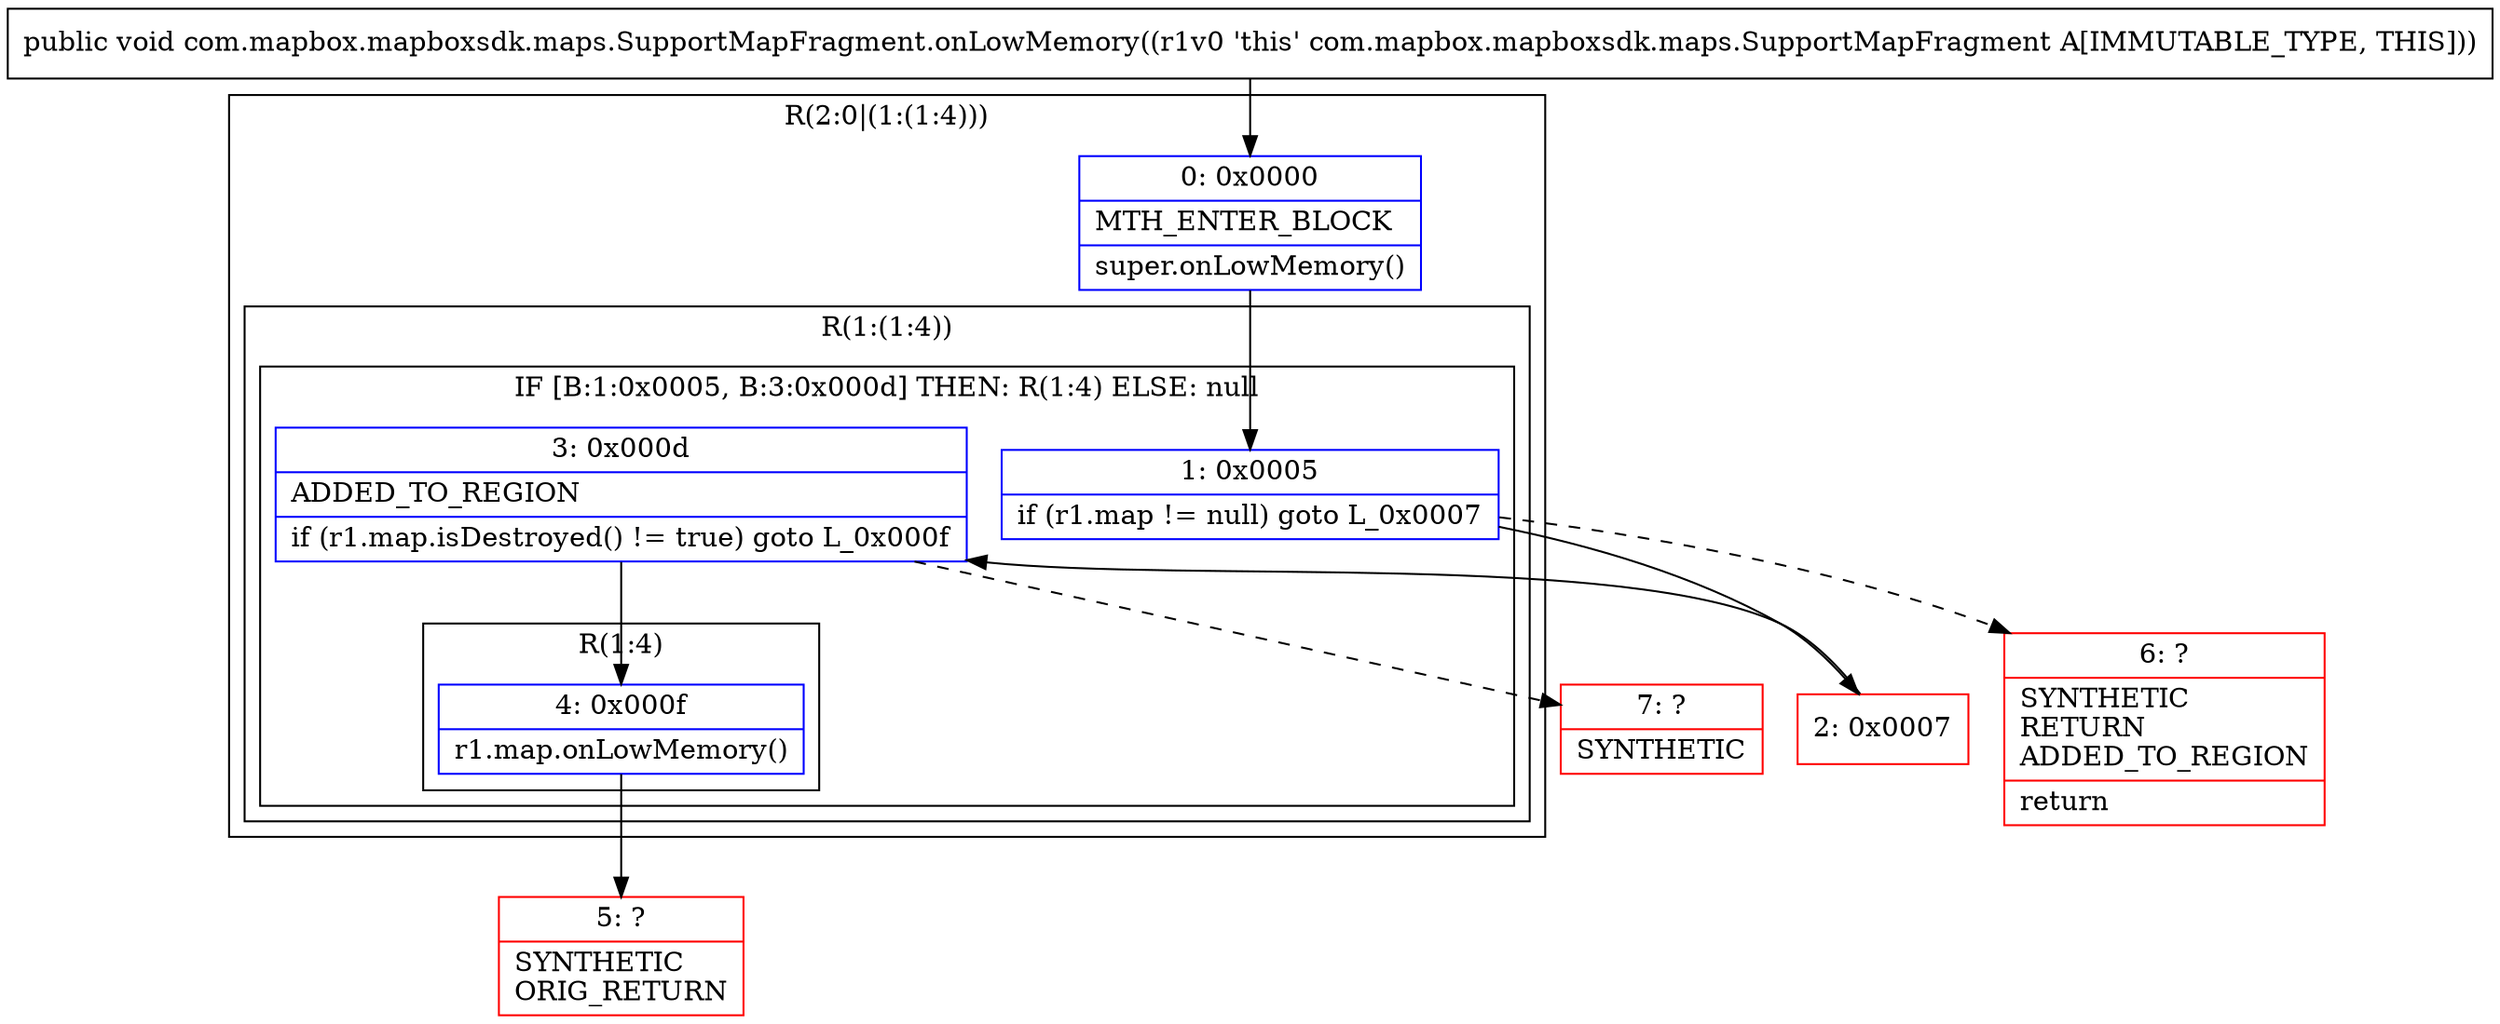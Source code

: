 digraph "CFG forcom.mapbox.mapboxsdk.maps.SupportMapFragment.onLowMemory()V" {
subgraph cluster_Region_592592445 {
label = "R(2:0|(1:(1:4)))";
node [shape=record,color=blue];
Node_0 [shape=record,label="{0\:\ 0x0000|MTH_ENTER_BLOCK\l|super.onLowMemory()\l}"];
subgraph cluster_Region_1783860396 {
label = "R(1:(1:4))";
node [shape=record,color=blue];
subgraph cluster_IfRegion_1662983007 {
label = "IF [B:1:0x0005, B:3:0x000d] THEN: R(1:4) ELSE: null";
node [shape=record,color=blue];
Node_1 [shape=record,label="{1\:\ 0x0005|if (r1.map != null) goto L_0x0007\l}"];
Node_3 [shape=record,label="{3\:\ 0x000d|ADDED_TO_REGION\l|if (r1.map.isDestroyed() != true) goto L_0x000f\l}"];
subgraph cluster_Region_1691994284 {
label = "R(1:4)";
node [shape=record,color=blue];
Node_4 [shape=record,label="{4\:\ 0x000f|r1.map.onLowMemory()\l}"];
}
}
}
}
Node_2 [shape=record,color=red,label="{2\:\ 0x0007}"];
Node_5 [shape=record,color=red,label="{5\:\ ?|SYNTHETIC\lORIG_RETURN\l}"];
Node_6 [shape=record,color=red,label="{6\:\ ?|SYNTHETIC\lRETURN\lADDED_TO_REGION\l|return\l}"];
Node_7 [shape=record,color=red,label="{7\:\ ?|SYNTHETIC\l}"];
MethodNode[shape=record,label="{public void com.mapbox.mapboxsdk.maps.SupportMapFragment.onLowMemory((r1v0 'this' com.mapbox.mapboxsdk.maps.SupportMapFragment A[IMMUTABLE_TYPE, THIS])) }"];
MethodNode -> Node_0;
Node_0 -> Node_1;
Node_1 -> Node_2;
Node_1 -> Node_6[style=dashed];
Node_3 -> Node_4;
Node_3 -> Node_7[style=dashed];
Node_4 -> Node_5;
Node_2 -> Node_3;
}

